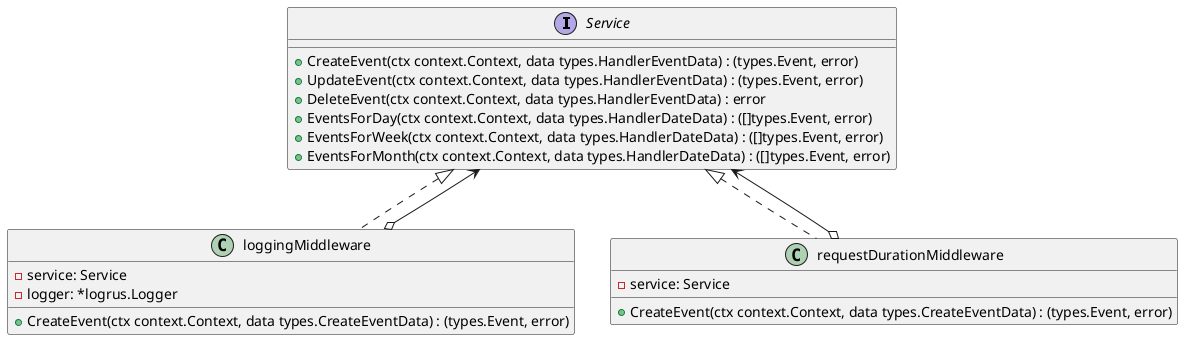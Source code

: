 @startuml
'https://plantuml.com/class-diagram


interface Service {
	+CreateEvent(ctx context.Context, data types.HandlerEventData) : (types.Event, error)
	+UpdateEvent(ctx context.Context, data types.HandlerEventData) : (types.Event, error)
	+DeleteEvent(ctx context.Context, data types.HandlerEventData) : error
	+EventsForDay(ctx context.Context, data types.HandlerDateData) : ([]types.Event, error)
	+EventsForWeek(ctx context.Context, data types.HandlerDateData) : ([]types.Event, error)
	+EventsForMonth(ctx context.Context, data types.HandlerDateData) : ([]types.Event, error)
}

class loggingMiddleware {
    -service: Service
    -logger: *logrus.Logger
    +CreateEvent(ctx context.Context, data types.CreateEventData) : (types.Event, error)
}

class loggingMiddleware implements Service

loggingMiddleware o--> Service

class requestDurationMiddleware {
    -service: Service
    +CreateEvent(ctx context.Context, data types.CreateEventData) : (types.Event, error)
}

class requestDurationMiddleware implements Service

requestDurationMiddleware o--> Service


@enduml
